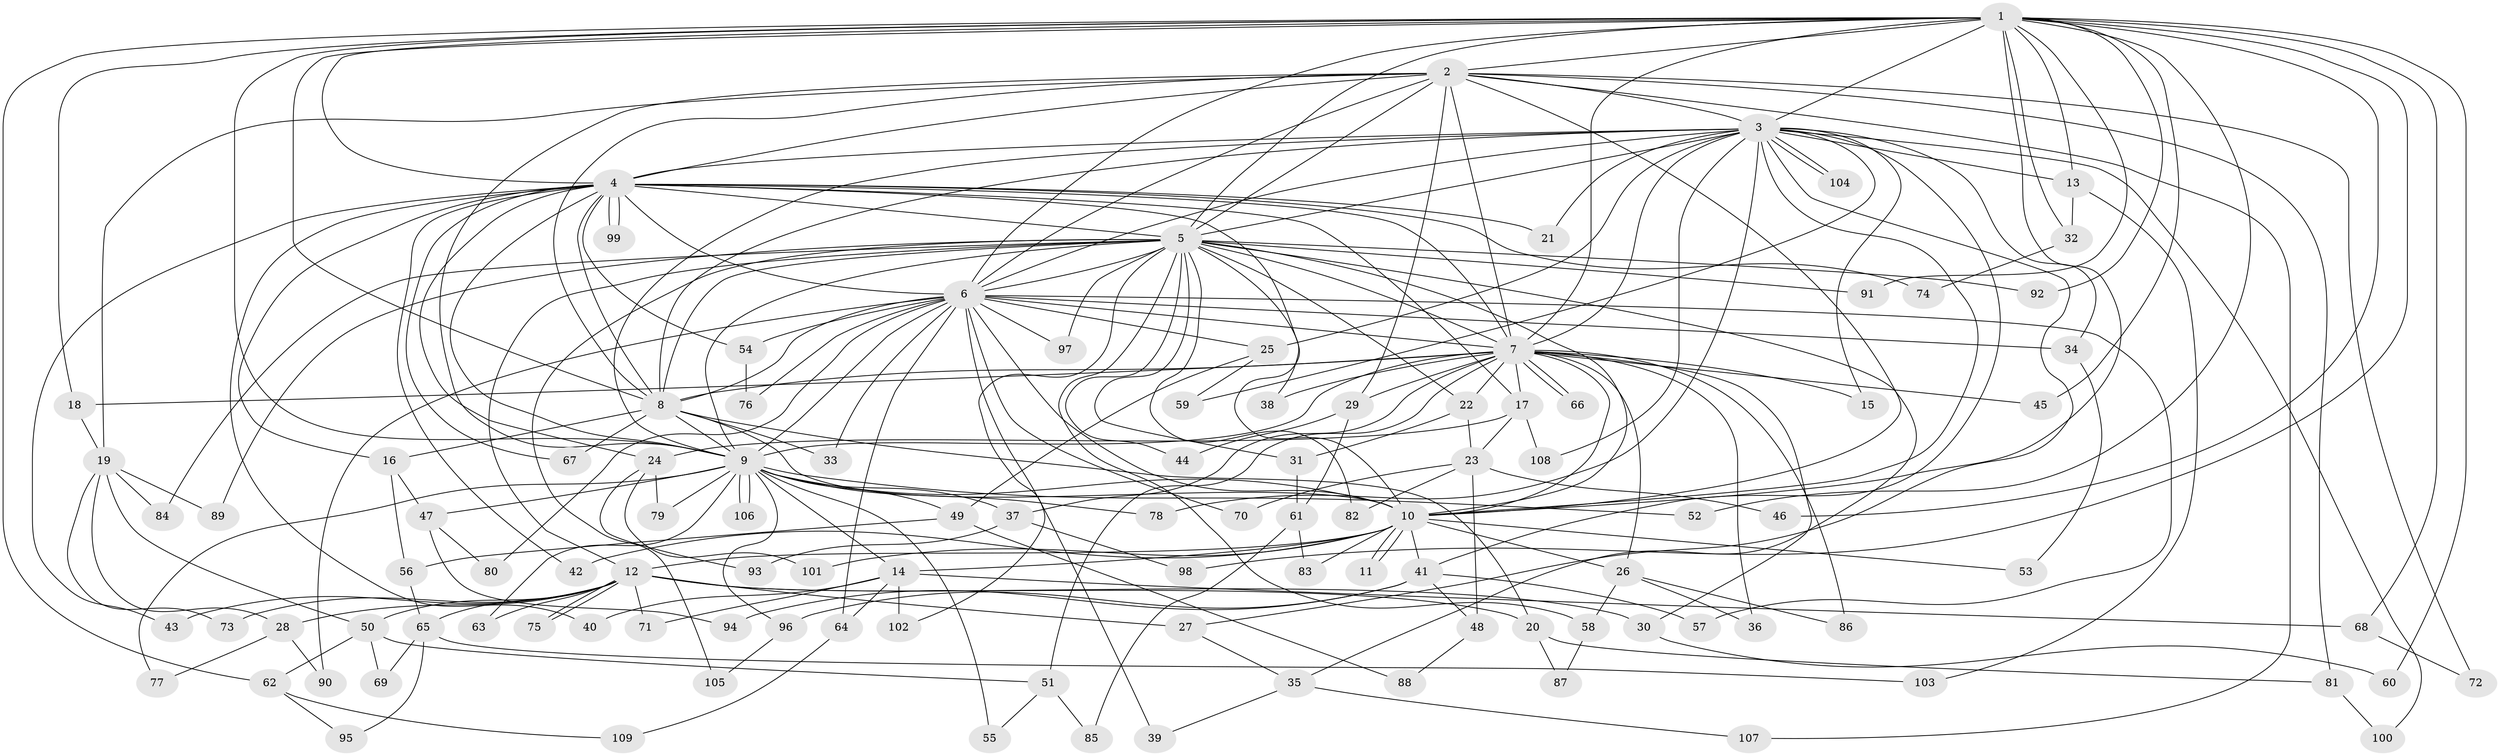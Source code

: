 // coarse degree distribution, {15: 0.015151515151515152, 4: 0.19696969696969696, 18: 0.045454545454545456, 16: 0.030303030303030304, 1: 0.09090909090909091, 20: 0.015151515151515152, 2: 0.25757575757575757, 3: 0.16666666666666666, 6: 0.045454545454545456, 5: 0.07575757575757576, 17: 0.015151515151515152, 13: 0.015151515151515152, 19: 0.015151515151515152, 8: 0.015151515151515152}
// Generated by graph-tools (version 1.1) at 2025/36/03/04/25 23:36:19]
// undirected, 109 vertices, 243 edges
graph export_dot {
  node [color=gray90,style=filled];
  1;
  2;
  3;
  4;
  5;
  6;
  7;
  8;
  9;
  10;
  11;
  12;
  13;
  14;
  15;
  16;
  17;
  18;
  19;
  20;
  21;
  22;
  23;
  24;
  25;
  26;
  27;
  28;
  29;
  30;
  31;
  32;
  33;
  34;
  35;
  36;
  37;
  38;
  39;
  40;
  41;
  42;
  43;
  44;
  45;
  46;
  47;
  48;
  49;
  50;
  51;
  52;
  53;
  54;
  55;
  56;
  57;
  58;
  59;
  60;
  61;
  62;
  63;
  64;
  65;
  66;
  67;
  68;
  69;
  70;
  71;
  72;
  73;
  74;
  75;
  76;
  77;
  78;
  79;
  80;
  81;
  82;
  83;
  84;
  85;
  86;
  87;
  88;
  89;
  90;
  91;
  92;
  93;
  94;
  95;
  96;
  97;
  98;
  99;
  100;
  101;
  102;
  103;
  104;
  105;
  106;
  107;
  108;
  109;
  1 -- 2;
  1 -- 3;
  1 -- 4;
  1 -- 5;
  1 -- 6;
  1 -- 7;
  1 -- 8;
  1 -- 9;
  1 -- 10;
  1 -- 13;
  1 -- 18;
  1 -- 32;
  1 -- 45;
  1 -- 46;
  1 -- 52;
  1 -- 60;
  1 -- 62;
  1 -- 68;
  1 -- 91;
  1 -- 92;
  1 -- 98;
  2 -- 3;
  2 -- 4;
  2 -- 5;
  2 -- 6;
  2 -- 7;
  2 -- 8;
  2 -- 9;
  2 -- 10;
  2 -- 19;
  2 -- 29;
  2 -- 72;
  2 -- 81;
  2 -- 107;
  3 -- 4;
  3 -- 5;
  3 -- 6;
  3 -- 7;
  3 -- 8;
  3 -- 9;
  3 -- 10;
  3 -- 13;
  3 -- 15;
  3 -- 21;
  3 -- 25;
  3 -- 27;
  3 -- 34;
  3 -- 41;
  3 -- 59;
  3 -- 78;
  3 -- 100;
  3 -- 104;
  3 -- 104;
  3 -- 108;
  4 -- 5;
  4 -- 6;
  4 -- 7;
  4 -- 8;
  4 -- 9;
  4 -- 10;
  4 -- 16;
  4 -- 17;
  4 -- 21;
  4 -- 24;
  4 -- 40;
  4 -- 42;
  4 -- 43;
  4 -- 54;
  4 -- 67;
  4 -- 74;
  4 -- 99;
  4 -- 99;
  5 -- 6;
  5 -- 7;
  5 -- 8;
  5 -- 9;
  5 -- 10;
  5 -- 12;
  5 -- 22;
  5 -- 31;
  5 -- 35;
  5 -- 38;
  5 -- 44;
  5 -- 58;
  5 -- 82;
  5 -- 84;
  5 -- 89;
  5 -- 91;
  5 -- 92;
  5 -- 97;
  5 -- 102;
  5 -- 105;
  6 -- 7;
  6 -- 8;
  6 -- 9;
  6 -- 10;
  6 -- 25;
  6 -- 33;
  6 -- 34;
  6 -- 39;
  6 -- 54;
  6 -- 57;
  6 -- 64;
  6 -- 70;
  6 -- 76;
  6 -- 80;
  6 -- 90;
  6 -- 97;
  7 -- 8;
  7 -- 9;
  7 -- 10;
  7 -- 15;
  7 -- 17;
  7 -- 18;
  7 -- 22;
  7 -- 26;
  7 -- 29;
  7 -- 30;
  7 -- 36;
  7 -- 37;
  7 -- 38;
  7 -- 45;
  7 -- 51;
  7 -- 66;
  7 -- 66;
  7 -- 86;
  8 -- 9;
  8 -- 10;
  8 -- 16;
  8 -- 20;
  8 -- 33;
  8 -- 67;
  9 -- 10;
  9 -- 14;
  9 -- 37;
  9 -- 47;
  9 -- 49;
  9 -- 52;
  9 -- 55;
  9 -- 63;
  9 -- 77;
  9 -- 78;
  9 -- 79;
  9 -- 96;
  9 -- 106;
  9 -- 106;
  10 -- 11;
  10 -- 11;
  10 -- 12;
  10 -- 14;
  10 -- 26;
  10 -- 41;
  10 -- 42;
  10 -- 53;
  10 -- 83;
  10 -- 101;
  12 -- 20;
  12 -- 27;
  12 -- 28;
  12 -- 30;
  12 -- 43;
  12 -- 50;
  12 -- 63;
  12 -- 65;
  12 -- 71;
  12 -- 73;
  12 -- 75;
  12 -- 75;
  13 -- 32;
  13 -- 103;
  14 -- 40;
  14 -- 64;
  14 -- 68;
  14 -- 71;
  14 -- 102;
  16 -- 47;
  16 -- 56;
  17 -- 23;
  17 -- 24;
  17 -- 108;
  18 -- 19;
  19 -- 28;
  19 -- 50;
  19 -- 73;
  19 -- 84;
  19 -- 89;
  20 -- 81;
  20 -- 87;
  22 -- 23;
  22 -- 31;
  23 -- 46;
  23 -- 48;
  23 -- 70;
  23 -- 82;
  24 -- 79;
  24 -- 93;
  24 -- 101;
  25 -- 49;
  25 -- 59;
  26 -- 36;
  26 -- 58;
  26 -- 86;
  27 -- 35;
  28 -- 77;
  28 -- 90;
  29 -- 44;
  29 -- 61;
  30 -- 60;
  31 -- 61;
  32 -- 74;
  34 -- 53;
  35 -- 39;
  35 -- 107;
  37 -- 93;
  37 -- 98;
  41 -- 48;
  41 -- 57;
  41 -- 94;
  41 -- 96;
  47 -- 80;
  47 -- 94;
  48 -- 88;
  49 -- 56;
  49 -- 88;
  50 -- 51;
  50 -- 62;
  50 -- 69;
  51 -- 55;
  51 -- 85;
  54 -- 76;
  56 -- 65;
  58 -- 87;
  61 -- 83;
  61 -- 85;
  62 -- 95;
  62 -- 109;
  64 -- 109;
  65 -- 69;
  65 -- 95;
  65 -- 103;
  68 -- 72;
  81 -- 100;
  96 -- 105;
}

